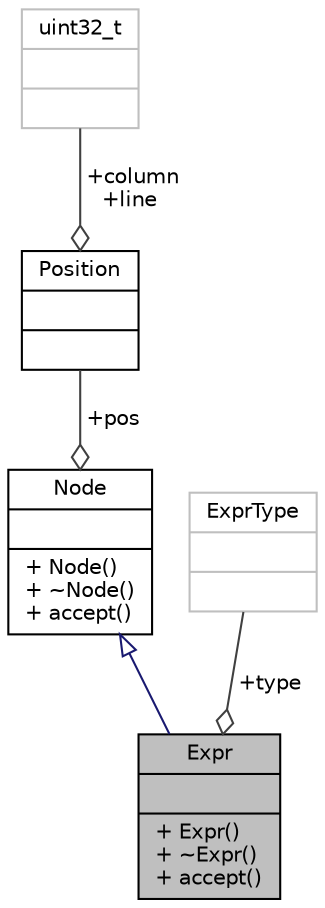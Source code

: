 digraph "Expr"
{
 // LATEX_PDF_SIZE
  edge [fontname="Helvetica",fontsize="10",labelfontname="Helvetica",labelfontsize="10"];
  node [fontname="Helvetica",fontsize="10",shape=record];
  Node1 [label="{Expr\n||+ Expr()\l+ ~Expr()\l+ accept()\l}",height=0.2,width=0.4,color="black", fillcolor="grey75", style="filled", fontcolor="black",tooltip=" "];
  Node2 -> Node1 [dir="back",color="midnightblue",fontsize="10",style="solid",arrowtail="onormal"];
  Node2 [label="{Node\n||+ Node()\l+ ~Node()\l+ accept()\l}",height=0.2,width=0.4,color="black", fillcolor="white", style="filled",URL="$struct_node.html",tooltip=" "];
  Node3 -> Node2 [color="grey25",fontsize="10",style="solid",label=" +pos" ,arrowhead="odiamond"];
  Node3 [label="{Position\n||}",height=0.2,width=0.4,color="black", fillcolor="white", style="filled",URL="$struct_position.html",tooltip=" "];
  Node4 -> Node3 [color="grey25",fontsize="10",style="solid",label=" +column\n+line" ,arrowhead="odiamond"];
  Node4 [label="{uint32_t\n||}",height=0.2,width=0.4,color="grey75", fillcolor="white", style="filled",tooltip=" "];
  Node5 -> Node1 [color="grey25",fontsize="10",style="solid",label=" +type" ,arrowhead="odiamond"];
  Node5 [label="{ExprType\n||}",height=0.2,width=0.4,color="grey75", fillcolor="white", style="filled",tooltip=" "];
}
